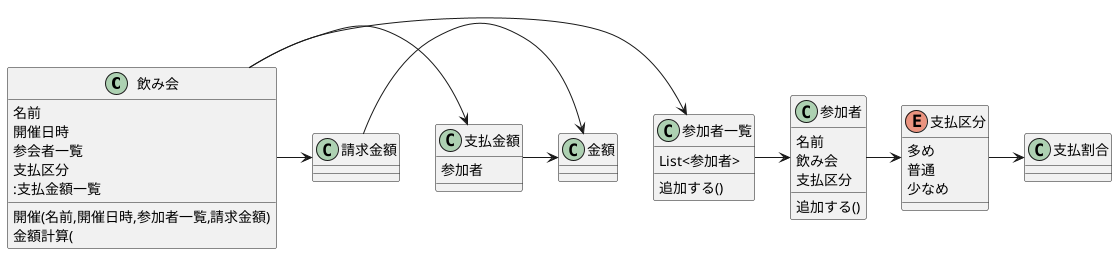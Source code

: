@startuml

/'
class 幹事{
}
'/

class 飲み会 {
名前
開催日時
参会者一覧
支払区分
'幹事
開催(名前,開催日時,参加者一覧,請求金額)
'参加者追加()
金額計算(
:支払金額一覧
}


class 参加者{
名前
飲み会
支払区分
追加する()
}

class 参加者一覧{
List<参加者>
追加する()
}


enum 支払区分{
多め
普通
少なめ
}

class 支払割合{
}

class 請求金額{
}

class 支払金額{
参加者
}

/'
class メンバー毎支払割合{
参加者
支払割合
}
'/

/'
class 支払金額一覧{
}
'/

class 金額{
}



'飲み会 -> 幹事
飲み会 -> 参加者一覧
参加者一覧 -> 参加者
参加者 -> 支払区分
'飲み会 -> 支払区分
飲み会 -> 支払金額
支払区分 -> 支払割合
飲み会 -> 請求金額
'支払金額一覧 -> 支払金額
'支払金額 -> 参加者一覧
支払金額 -> 金額
請求金額 -> 金額

@enduml
